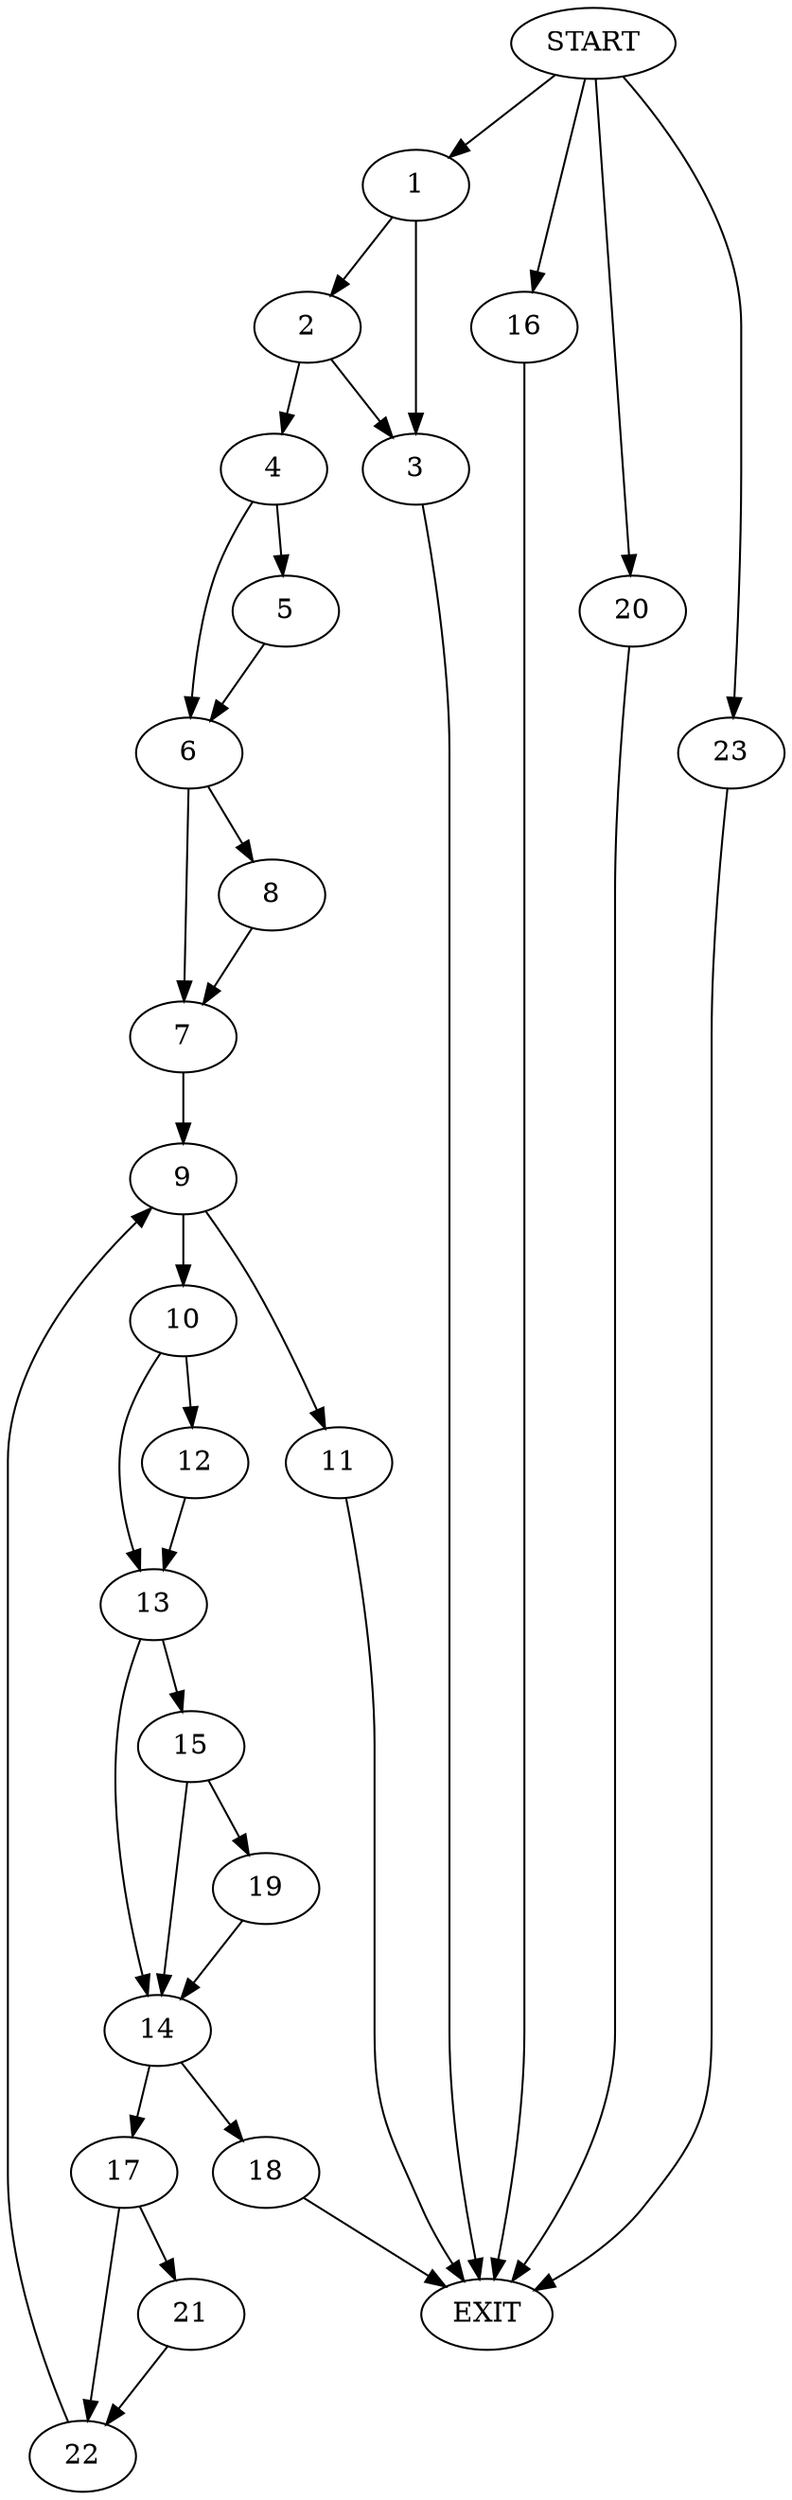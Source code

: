 digraph {
0 [label="START"]
24 [label="EXIT"]
0 -> 1
1 -> 2
1 -> 3
2 -> 4
2 -> 3
3 -> 24
4 -> 5
4 -> 6
6 -> 7
6 -> 8
5 -> 6
8 -> 7
7 -> 9
9 -> 10
9 -> 11
11 -> 24
10 -> 12
10 -> 13
12 -> 13
13 -> 14
13 -> 15
0 -> 16
16 -> 24
14 -> 17
14 -> 18
15 -> 14
15 -> 19
0 -> 20
20 -> 24
19 -> 14
17 -> 21
17 -> 22
18 -> 24
21 -> 22
22 -> 9
0 -> 23
23 -> 24
}
